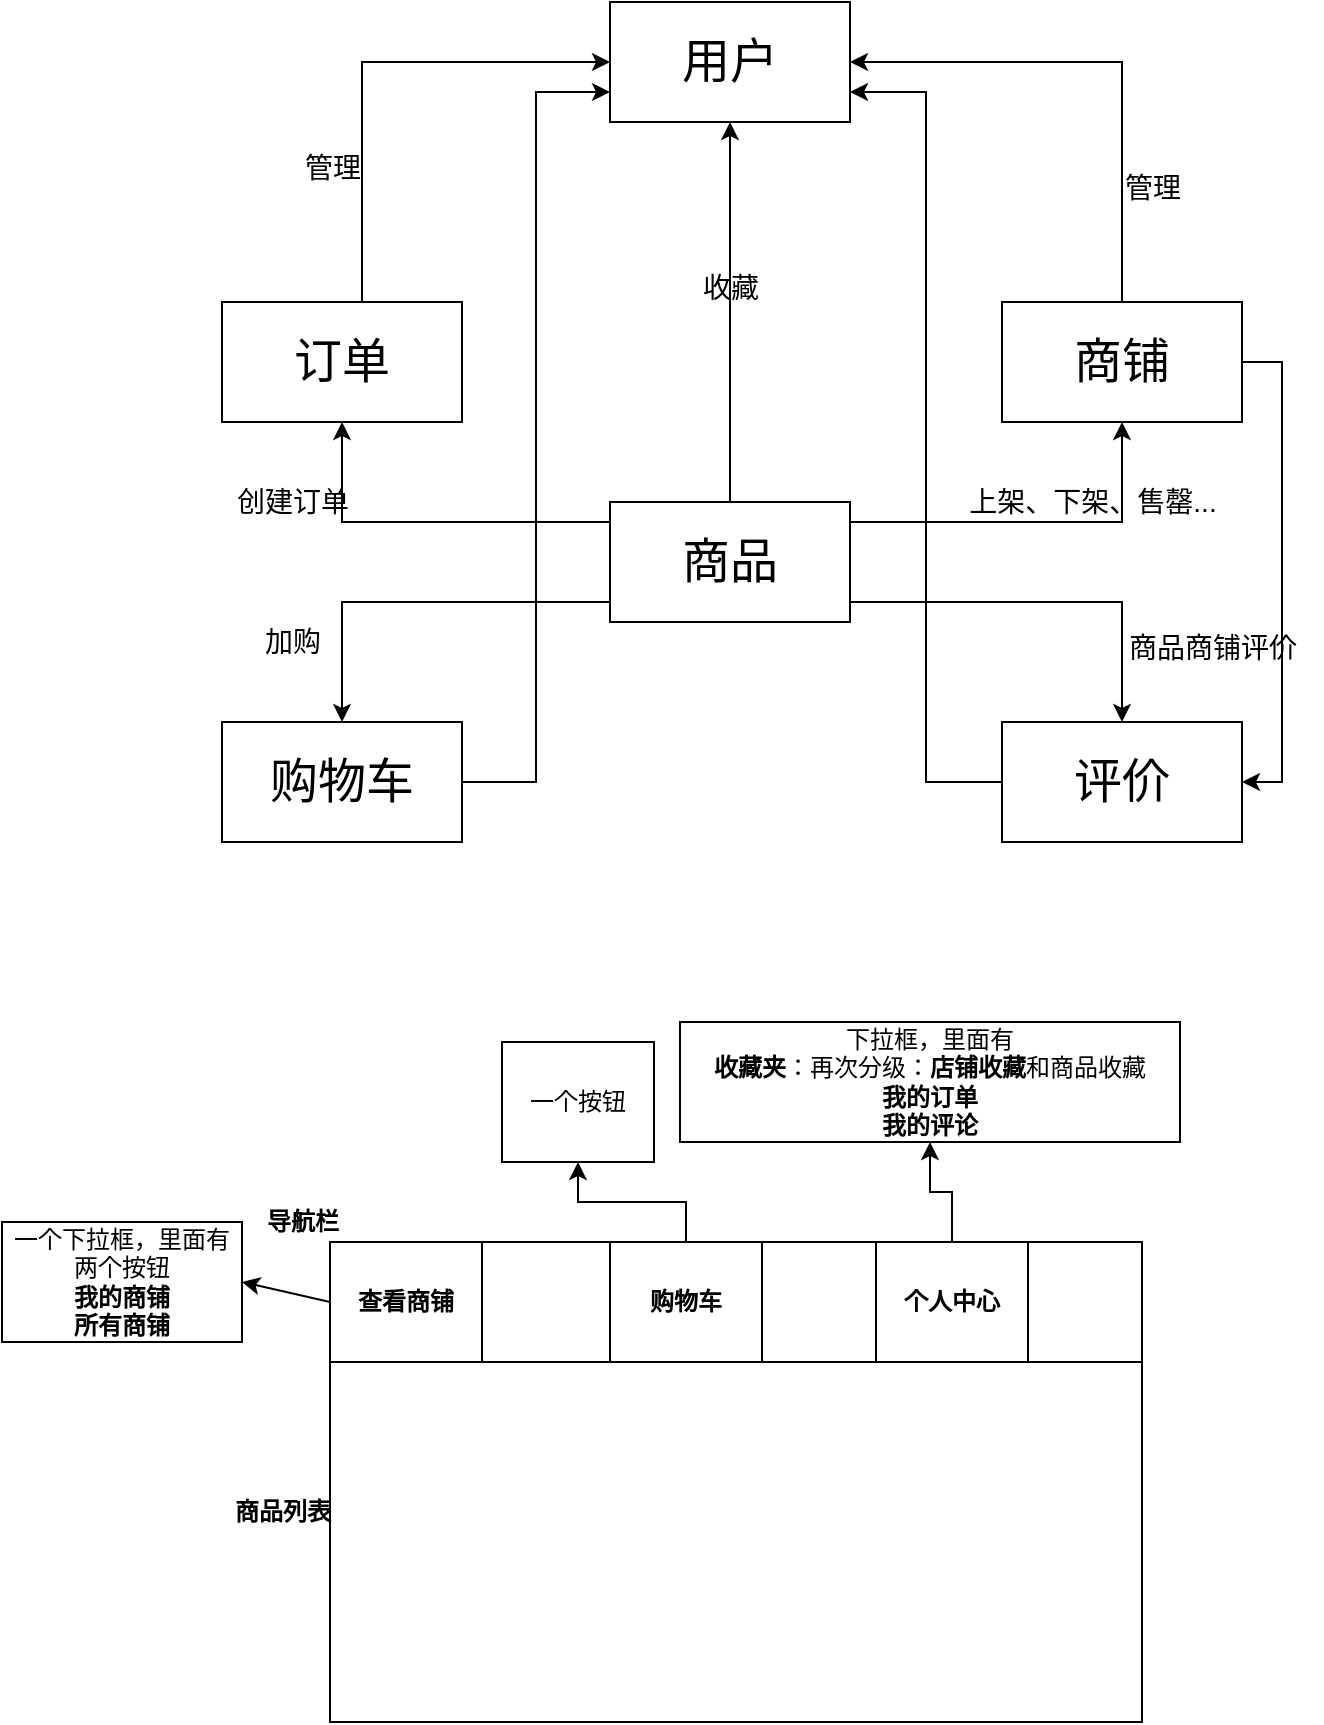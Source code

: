 <mxfile version="20.8.16" type="device"><diagram name="第 1 页" id="W327kwPDegdcrrvCco9I"><mxGraphModel dx="880" dy="424" grid="1" gridSize="10" guides="1" tooltips="1" connect="1" arrows="1" fold="1" page="1" pageScale="1" pageWidth="827" pageHeight="1169" math="0" shadow="0"><root><mxCell id="0"/><mxCell id="1" parent="0"/><mxCell id="k6CoqgvXY0eQ0WuA80zU-7" style="edgeStyle=orthogonalEdgeStyle;rounded=0;orthogonalLoop=1;jettySize=auto;html=1;entryX=0.5;entryY=1;entryDx=0;entryDy=0;fontSize=24;" parent="1" source="k6CoqgvXY0eQ0WuA80zU-1" target="k6CoqgvXY0eQ0WuA80zU-6" edge="1"><mxGeometry relative="1" as="geometry"/></mxCell><mxCell id="k6CoqgvXY0eQ0WuA80zU-15" style="edgeStyle=orthogonalEdgeStyle;rounded=0;orthogonalLoop=1;jettySize=auto;html=1;fontSize=24;" parent="1" source="k6CoqgvXY0eQ0WuA80zU-1" target="k6CoqgvXY0eQ0WuA80zU-3" edge="1"><mxGeometry relative="1" as="geometry"><Array as="points"><mxPoint x="220" y="320"/></Array></mxGeometry></mxCell><mxCell id="k6CoqgvXY0eQ0WuA80zU-16" style="edgeStyle=orthogonalEdgeStyle;rounded=0;orthogonalLoop=1;jettySize=auto;html=1;entryX=0.5;entryY=0;entryDx=0;entryDy=0;fontSize=24;" parent="1" source="k6CoqgvXY0eQ0WuA80zU-1" target="k6CoqgvXY0eQ0WuA80zU-5" edge="1"><mxGeometry relative="1" as="geometry"><Array as="points"><mxPoint x="610" y="320"/></Array></mxGeometry></mxCell><mxCell id="k6CoqgvXY0eQ0WuA80zU-17" style="edgeStyle=orthogonalEdgeStyle;rounded=0;orthogonalLoop=1;jettySize=auto;html=1;entryX=0.5;entryY=1;entryDx=0;entryDy=0;fontSize=24;" parent="1" source="k6CoqgvXY0eQ0WuA80zU-1" target="k6CoqgvXY0eQ0WuA80zU-2" edge="1"><mxGeometry relative="1" as="geometry"><Array as="points"><mxPoint x="220" y="280"/></Array></mxGeometry></mxCell><mxCell id="k6CoqgvXY0eQ0WuA80zU-18" style="edgeStyle=orthogonalEdgeStyle;rounded=0;orthogonalLoop=1;jettySize=auto;html=1;entryX=0.5;entryY=1;entryDx=0;entryDy=0;fontSize=24;" parent="1" source="k6CoqgvXY0eQ0WuA80zU-1" target="k6CoqgvXY0eQ0WuA80zU-4" edge="1"><mxGeometry relative="1" as="geometry"><Array as="points"><mxPoint x="610" y="280"/></Array></mxGeometry></mxCell><mxCell id="k6CoqgvXY0eQ0WuA80zU-1" value="&lt;font style=&quot;font-size: 24px;&quot;&gt;商品&lt;/font&gt;" style="rounded=0;whiteSpace=wrap;html=1;" parent="1" vertex="1"><mxGeometry x="354" y="270" width="120" height="60" as="geometry"/></mxCell><mxCell id="k6CoqgvXY0eQ0WuA80zU-9" style="edgeStyle=orthogonalEdgeStyle;rounded=0;orthogonalLoop=1;jettySize=auto;html=1;entryX=0;entryY=0.5;entryDx=0;entryDy=0;fontSize=24;" parent="1" source="k6CoqgvXY0eQ0WuA80zU-2" target="k6CoqgvXY0eQ0WuA80zU-6" edge="1"><mxGeometry relative="1" as="geometry"><Array as="points"><mxPoint x="230" y="50"/></Array></mxGeometry></mxCell><mxCell id="k6CoqgvXY0eQ0WuA80zU-2" value="&lt;font style=&quot;font-size: 24px;&quot;&gt;订单&lt;/font&gt;" style="rounded=0;whiteSpace=wrap;html=1;" parent="1" vertex="1"><mxGeometry x="160" y="170" width="120" height="60" as="geometry"/></mxCell><mxCell id="k6CoqgvXY0eQ0WuA80zU-14" style="edgeStyle=orthogonalEdgeStyle;rounded=0;orthogonalLoop=1;jettySize=auto;html=1;entryX=0;entryY=0.75;entryDx=0;entryDy=0;fontSize=24;" parent="1" source="k6CoqgvXY0eQ0WuA80zU-3" target="k6CoqgvXY0eQ0WuA80zU-6" edge="1"><mxGeometry relative="1" as="geometry"/></mxCell><mxCell id="k6CoqgvXY0eQ0WuA80zU-3" value="&lt;font style=&quot;font-size: 24px;&quot;&gt;购物车&lt;/font&gt;" style="rounded=0;whiteSpace=wrap;html=1;" parent="1" vertex="1"><mxGeometry x="160" y="380" width="120" height="60" as="geometry"/></mxCell><mxCell id="k6CoqgvXY0eQ0WuA80zU-11" style="edgeStyle=orthogonalEdgeStyle;rounded=0;orthogonalLoop=1;jettySize=auto;html=1;entryX=1;entryY=0.5;entryDx=0;entryDy=0;fontSize=24;" parent="1" source="k6CoqgvXY0eQ0WuA80zU-4" target="k6CoqgvXY0eQ0WuA80zU-6" edge="1"><mxGeometry relative="1" as="geometry"><Array as="points"><mxPoint x="610" y="50"/></Array></mxGeometry></mxCell><mxCell id="k6CoqgvXY0eQ0WuA80zU-20" style="edgeStyle=orthogonalEdgeStyle;rounded=0;orthogonalLoop=1;jettySize=auto;html=1;entryX=1;entryY=0.5;entryDx=0;entryDy=0;fontSize=14;" parent="1" source="k6CoqgvXY0eQ0WuA80zU-4" target="k6CoqgvXY0eQ0WuA80zU-5" edge="1"><mxGeometry relative="1" as="geometry"><Array as="points"><mxPoint x="690" y="200"/><mxPoint x="690" y="410"/></Array></mxGeometry></mxCell><mxCell id="k6CoqgvXY0eQ0WuA80zU-4" value="&lt;font style=&quot;font-size: 24px;&quot;&gt;商铺&lt;/font&gt;" style="rounded=0;whiteSpace=wrap;html=1;" parent="1" vertex="1"><mxGeometry x="550" y="170" width="120" height="60" as="geometry"/></mxCell><mxCell id="k6CoqgvXY0eQ0WuA80zU-13" style="edgeStyle=orthogonalEdgeStyle;rounded=0;orthogonalLoop=1;jettySize=auto;html=1;entryX=1;entryY=0.75;entryDx=0;entryDy=0;fontSize=24;" parent="1" source="k6CoqgvXY0eQ0WuA80zU-5" target="k6CoqgvXY0eQ0WuA80zU-6" edge="1"><mxGeometry relative="1" as="geometry"/></mxCell><mxCell id="k6CoqgvXY0eQ0WuA80zU-5" value="&lt;font style=&quot;font-size: 24px;&quot;&gt;评价&lt;/font&gt;" style="rounded=0;whiteSpace=wrap;html=1;" parent="1" vertex="1"><mxGeometry x="550" y="380" width="120" height="60" as="geometry"/></mxCell><mxCell id="k6CoqgvXY0eQ0WuA80zU-6" value="&lt;font style=&quot;font-size: 24px;&quot;&gt;用户&lt;/font&gt;" style="rounded=0;whiteSpace=wrap;html=1;" parent="1" vertex="1"><mxGeometry x="354" y="20" width="120" height="60" as="geometry"/></mxCell><mxCell id="k6CoqgvXY0eQ0WuA80zU-8" value="&lt;font style=&quot;font-size: 14px;&quot;&gt;收藏&lt;/font&gt;" style="text;html=1;align=center;verticalAlign=middle;resizable=0;points=[];autosize=1;strokeColor=none;fillColor=none;fontSize=24;" parent="1" vertex="1"><mxGeometry x="389" y="140" width="50" height="40" as="geometry"/></mxCell><mxCell id="k6CoqgvXY0eQ0WuA80zU-10" value="&lt;font style=&quot;font-size: 14px;&quot;&gt;管理&lt;/font&gt;" style="text;html=1;align=center;verticalAlign=middle;resizable=0;points=[];autosize=1;strokeColor=none;fillColor=none;fontSize=24;" parent="1" vertex="1"><mxGeometry x="190" y="80" width="50" height="40" as="geometry"/></mxCell><mxCell id="k6CoqgvXY0eQ0WuA80zU-12" value="&lt;font style=&quot;font-size: 14px;&quot;&gt;管理&lt;/font&gt;" style="text;html=1;align=center;verticalAlign=middle;resizable=0;points=[];autosize=1;strokeColor=none;fillColor=none;fontSize=24;" parent="1" vertex="1"><mxGeometry x="600" y="90" width="50" height="40" as="geometry"/></mxCell><mxCell id="k6CoqgvXY0eQ0WuA80zU-19" value="&lt;font style=&quot;font-size: 14px;&quot;&gt;商品商铺评价&lt;/font&gt;" style="text;html=1;align=center;verticalAlign=middle;resizable=0;points=[];autosize=1;strokeColor=none;fillColor=none;fontSize=24;" parent="1" vertex="1"><mxGeometry x="600" y="320" width="110" height="40" as="geometry"/></mxCell><mxCell id="k6CoqgvXY0eQ0WuA80zU-22" value="加购" style="text;html=1;align=center;verticalAlign=middle;resizable=0;points=[];autosize=1;strokeColor=none;fillColor=none;fontSize=14;" parent="1" vertex="1"><mxGeometry x="170" y="325" width="50" height="30" as="geometry"/></mxCell><mxCell id="k6CoqgvXY0eQ0WuA80zU-23" value="上架、下架、售罄..." style="text;html=1;align=center;verticalAlign=middle;resizable=0;points=[];autosize=1;strokeColor=none;fillColor=none;fontSize=14;" parent="1" vertex="1"><mxGeometry x="520" y="255" width="150" height="30" as="geometry"/></mxCell><mxCell id="k6CoqgvXY0eQ0WuA80zU-24" value="创建订单" style="text;html=1;align=center;verticalAlign=middle;resizable=0;points=[];autosize=1;strokeColor=none;fillColor=none;fontSize=14;" parent="1" vertex="1"><mxGeometry x="155" y="255" width="80" height="30" as="geometry"/></mxCell><mxCell id="CziSbpYdiog1pjelFIw5-1" value="" style="rounded=0;whiteSpace=wrap;html=1;" vertex="1" parent="1"><mxGeometry x="214" y="640" width="406" height="240" as="geometry"/></mxCell><mxCell id="CziSbpYdiog1pjelFIw5-2" value="" style="rounded=0;whiteSpace=wrap;html=1;" vertex="1" parent="1"><mxGeometry x="214" y="640" width="406" height="60" as="geometry"/></mxCell><mxCell id="CziSbpYdiog1pjelFIw5-3" value="&lt;b&gt;导航栏&lt;/b&gt;" style="text;html=1;align=center;verticalAlign=middle;resizable=0;points=[];autosize=1;strokeColor=none;fillColor=none;" vertex="1" parent="1"><mxGeometry x="170" y="615" width="60" height="30" as="geometry"/></mxCell><mxCell id="CziSbpYdiog1pjelFIw5-4" value="&lt;b&gt;商品列表&lt;/b&gt;" style="text;html=1;align=center;verticalAlign=middle;resizable=0;points=[];autosize=1;strokeColor=none;fillColor=none;" vertex="1" parent="1"><mxGeometry x="155" y="760" width="70" height="30" as="geometry"/></mxCell><mxCell id="CziSbpYdiog1pjelFIw5-5" value="&lt;b&gt;查看商铺&lt;/b&gt;" style="rounded=0;whiteSpace=wrap;html=1;" vertex="1" parent="1"><mxGeometry x="214" y="640" width="76" height="60" as="geometry"/></mxCell><mxCell id="CziSbpYdiog1pjelFIw5-6" value="" style="endArrow=classic;html=1;rounded=0;exitX=0;exitY=0.5;exitDx=0;exitDy=0;entryX=1;entryY=0.5;entryDx=0;entryDy=0;" edge="1" parent="1" source="CziSbpYdiog1pjelFIw5-5" target="CziSbpYdiog1pjelFIw5-7"><mxGeometry width="50" height="50" relative="1" as="geometry"><mxPoint x="420" y="750" as="sourcePoint"/><mxPoint x="160" y="680" as="targetPoint"/></mxGeometry></mxCell><mxCell id="CziSbpYdiog1pjelFIw5-7" value="一个下拉框，里面有两个按钮&lt;br&gt;&lt;b&gt;我的商铺&lt;/b&gt;&lt;br&gt;&lt;b&gt;所有商铺&lt;/b&gt;" style="whiteSpace=wrap;html=1;" vertex="1" parent="1"><mxGeometry x="50" y="630" width="120" height="60" as="geometry"/></mxCell><mxCell id="CziSbpYdiog1pjelFIw5-10" value="" style="edgeStyle=orthogonalEdgeStyle;rounded=0;orthogonalLoop=1;jettySize=auto;html=1;" edge="1" parent="1" source="CziSbpYdiog1pjelFIw5-8" target="CziSbpYdiog1pjelFIw5-9"><mxGeometry relative="1" as="geometry"/></mxCell><mxCell id="CziSbpYdiog1pjelFIw5-8" value="&lt;b&gt;购物车&lt;/b&gt;" style="rounded=0;whiteSpace=wrap;html=1;" vertex="1" parent="1"><mxGeometry x="354" y="640" width="76" height="60" as="geometry"/></mxCell><mxCell id="CziSbpYdiog1pjelFIw5-9" value="一个按钮" style="rounded=0;whiteSpace=wrap;html=1;" vertex="1" parent="1"><mxGeometry x="300" y="540" width="76" height="60" as="geometry"/></mxCell><mxCell id="CziSbpYdiog1pjelFIw5-13" style="edgeStyle=orthogonalEdgeStyle;rounded=0;orthogonalLoop=1;jettySize=auto;html=1;" edge="1" parent="1" source="CziSbpYdiog1pjelFIw5-11" target="CziSbpYdiog1pjelFIw5-14"><mxGeometry relative="1" as="geometry"><mxPoint x="430" y="590" as="targetPoint"/></mxGeometry></mxCell><mxCell id="CziSbpYdiog1pjelFIw5-11" value="&lt;b&gt;个人中心&lt;/b&gt;" style="rounded=0;whiteSpace=wrap;html=1;" vertex="1" parent="1"><mxGeometry x="487" y="640" width="76" height="60" as="geometry"/></mxCell><mxCell id="CziSbpYdiog1pjelFIw5-14" value="下拉框，里面有&lt;br&gt;&lt;b&gt;收藏夹&lt;/b&gt;：再次分级：&lt;b&gt;店铺收藏&lt;/b&gt;和商品收藏&lt;br&gt;&lt;b&gt;我的订单&lt;/b&gt;&lt;br&gt;&lt;b&gt;我的评论&lt;/b&gt;" style="rounded=0;whiteSpace=wrap;html=1;" vertex="1" parent="1"><mxGeometry x="389" y="530" width="250" height="60" as="geometry"/></mxCell></root></mxGraphModel></diagram></mxfile>